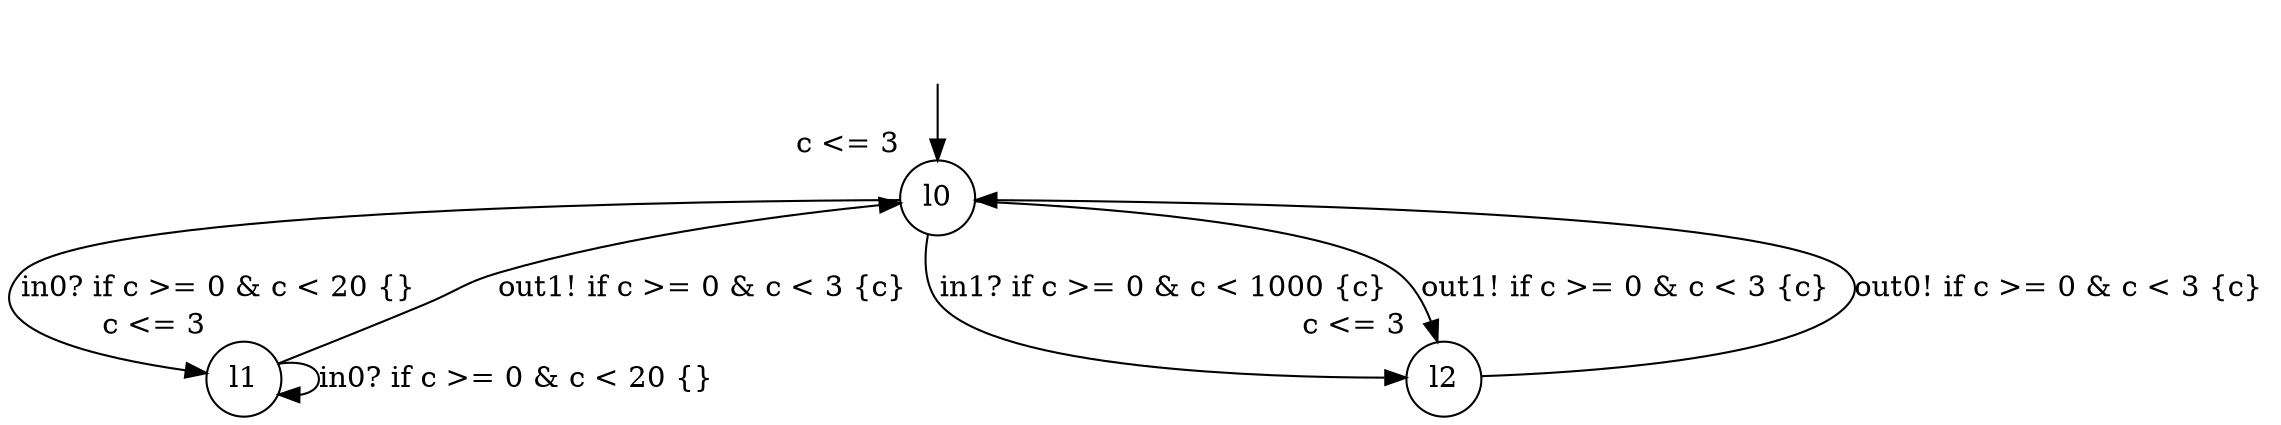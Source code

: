 digraph g {
__start0 [label="" shape="none"];
l0 [shape="circle" margin=0 label="l0", xlabel="c <= 3"];
l1 [shape="circle" margin=0 label="l1", xlabel="c <= 3"];
l2 [shape="circle" margin=0 label="l2", xlabel="c <= 3"];
l0 -> l2 [label="in1? if c >= 0 & c < 1000 {c} "];
l0 -> l2 [label="out1! if c >= 0 & c < 3 {c} "];
l0 -> l1 [label="in0? if c >= 0 & c < 20 {} "];
l1 -> l1 [label="in0? if c >= 0 & c < 20 {} "];
l1 -> l0 [label="out1! if c >= 0 & c < 3 {c} "];
l2 -> l0 [label="out0! if c >= 0 & c < 3 {c} "];
__start0 -> l0;
}
